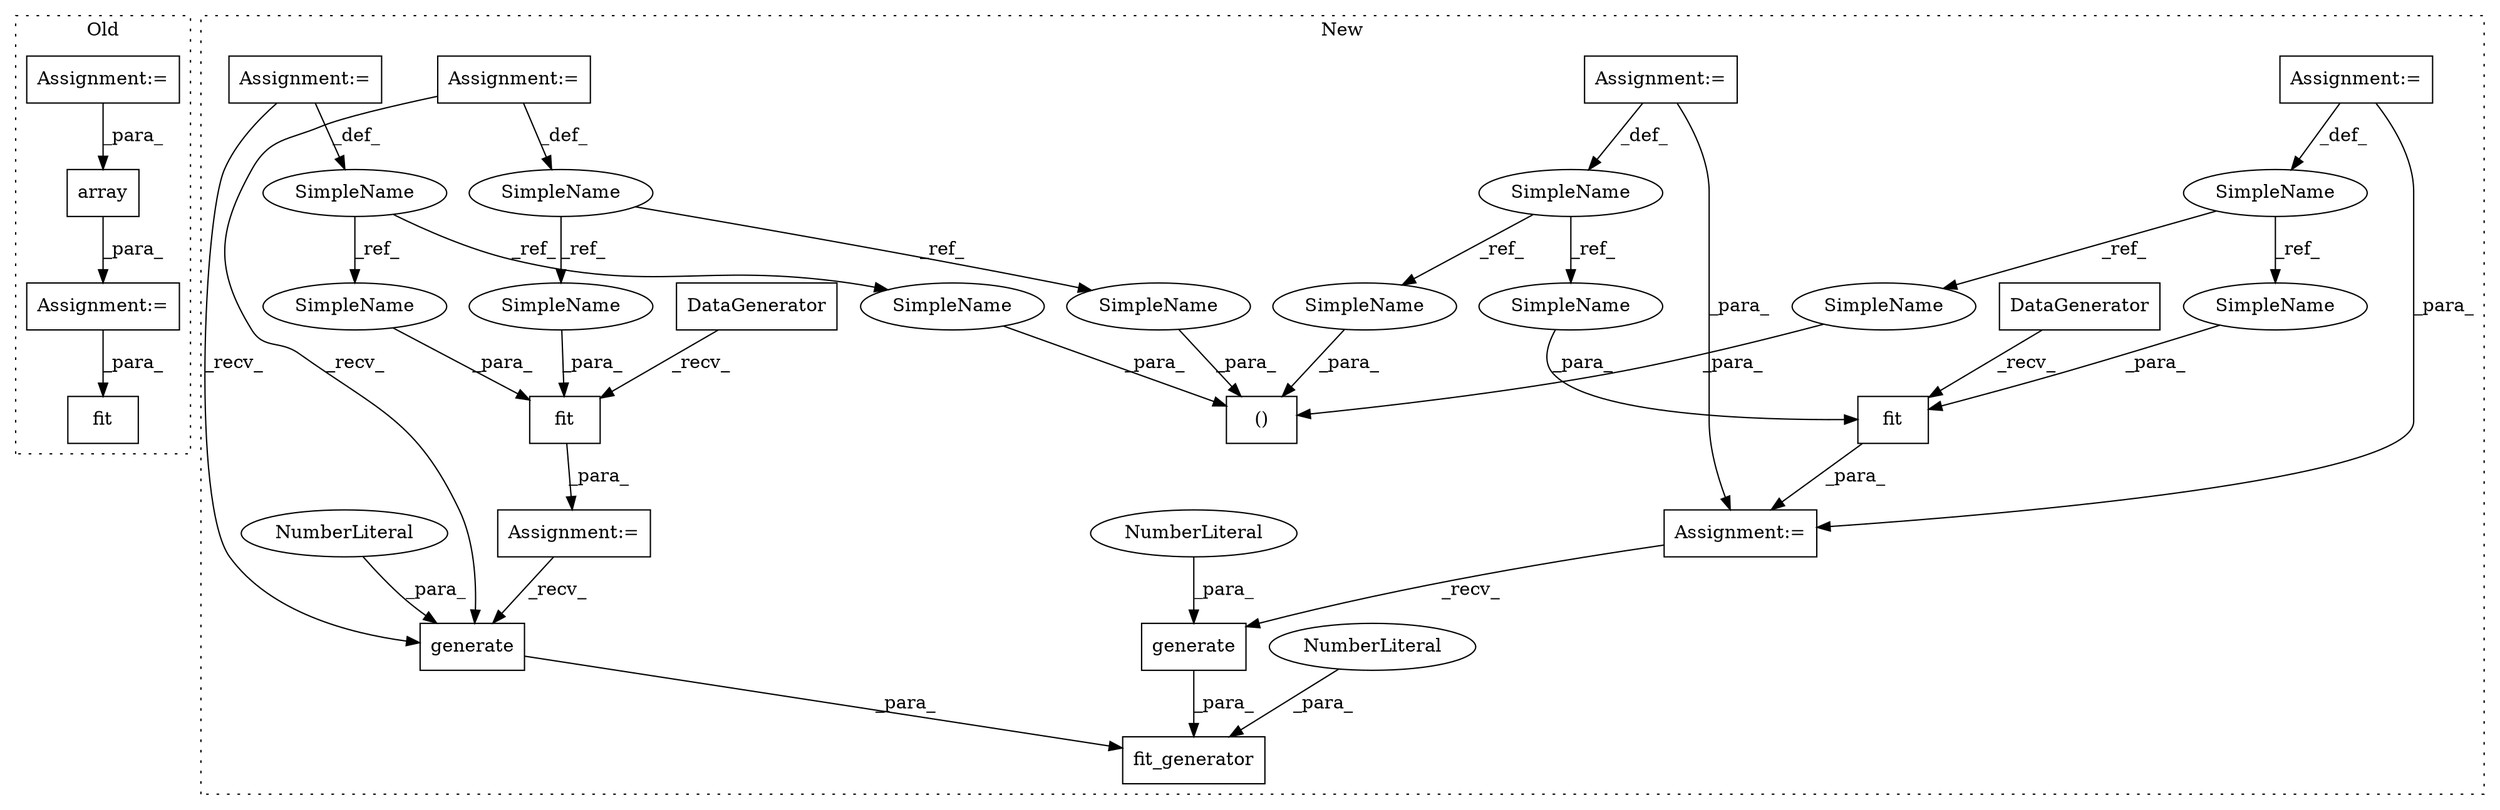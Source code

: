 digraph G {
subgraph cluster0 {
1 [label="fit" a="32" s="1802,1840" l="4,1" shape="box"];
8 [label="array" a="32" s="1339,1563" l="17,-5" shape="box"];
22 [label="Assignment:=" a="7" s="1332" l="1" shape="box"];
23 [label="Assignment:=" a="7" s="1524" l="31" shape="box"];
label = "Old";
style="dotted";
}
subgraph cluster1 {
2 [label="()" a="106" s="1339" l="65" shape="box"];
3 [label="Assignment:=" a="7" s="263" l="6" shape="box"];
4 [label="Assignment:=" a="7" s="279" l="7" shape="box"];
5 [label="Assignment:=" a="7" s="601" l="7" shape="box"];
6 [label="Assignment:=" a="7" s="1544" l="1" shape="box"];
7 [label="Assignment:=" a="7" s="482" l="6" shape="box"];
9 [label="SimpleName" a="42" s="601" l="7" shape="ellipse"];
10 [label="fit" a="32" s="1510,1529" l="4,1" shape="box"];
11 [label="SimpleName" a="42" s="482" l="6" shape="ellipse"];
12 [label="fit" a="32" s="1571,1588" l="4,1" shape="box"];
13 [label="generate" a="32" s="1773,1802" l="9,1" shape="box"];
14 [label="NumberLiteral" a="34" s="1800" l="2" shape="ellipse"];
15 [label="generate" a="32" s="1733,1762" l="9,1" shape="box"];
16 [label="NumberLiteral" a="34" s="1760" l="2" shape="ellipse"];
17 [label="SimpleName" a="42" s="279" l="7" shape="ellipse"];
18 [label="SimpleName" a="42" s="263" l="6" shape="ellipse"];
19 [label="fit_generator" a="32" s="1709,1806" l="14,1" shape="box"];
20 [label="NumberLiteral" a="34" s="1804" l="2" shape="ellipse"];
21 [label="DataGenerator" a="32" s="1545,1569" l="14,1" shape="box"];
24 [label="Assignment:=" a="7" s="1483" l="1" shape="box"];
25 [label="DataGenerator" a="32" s="1484,1508" l="14,1" shape="box"];
26 [label="SimpleName" a="42" s="1339" l="7" shape="ellipse"];
27 [label="SimpleName" a="42" s="1514" l="7" shape="ellipse"];
28 [label="SimpleName" a="42" s="1378" l="7" shape="ellipse"];
29 [label="SimpleName" a="42" s="1522" l="7" shape="ellipse"];
30 [label="SimpleName" a="42" s="1359" l="6" shape="ellipse"];
31 [label="SimpleName" a="42" s="1575" l="6" shape="ellipse"];
32 [label="SimpleName" a="42" s="1582" l="6" shape="ellipse"];
33 [label="SimpleName" a="42" s="1398" l="6" shape="ellipse"];
label = "New";
style="dotted";
}
3 -> 13 [label="_recv_"];
3 -> 18 [label="_def_"];
4 -> 17 [label="_def_"];
4 -> 24 [label="_para_"];
5 -> 24 [label="_para_"];
5 -> 9 [label="_def_"];
6 -> 13 [label="_recv_"];
7 -> 11 [label="_def_"];
7 -> 13 [label="_recv_"];
8 -> 22 [label="_para_"];
9 -> 26 [label="_ref_"];
9 -> 27 [label="_ref_"];
10 -> 24 [label="_para_"];
11 -> 33 [label="_ref_"];
11 -> 32 [label="_ref_"];
12 -> 6 [label="_para_"];
13 -> 19 [label="_para_"];
14 -> 13 [label="_para_"];
15 -> 19 [label="_para_"];
16 -> 15 [label="_para_"];
17 -> 28 [label="_ref_"];
17 -> 29 [label="_ref_"];
18 -> 31 [label="_ref_"];
18 -> 30 [label="_ref_"];
20 -> 19 [label="_para_"];
21 -> 12 [label="_recv_"];
22 -> 1 [label="_para_"];
23 -> 8 [label="_para_"];
24 -> 15 [label="_recv_"];
25 -> 10 [label="_recv_"];
26 -> 2 [label="_para_"];
27 -> 10 [label="_para_"];
28 -> 2 [label="_para_"];
29 -> 10 [label="_para_"];
30 -> 2 [label="_para_"];
31 -> 12 [label="_para_"];
32 -> 12 [label="_para_"];
33 -> 2 [label="_para_"];
}